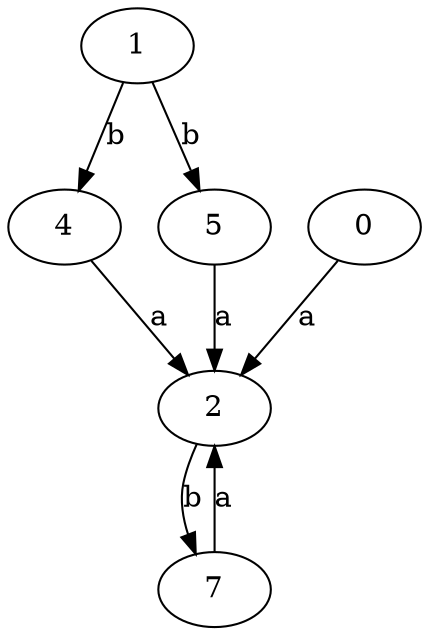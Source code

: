 strict digraph  {
2;
4;
5;
7;
0;
1;
2 -> 7  [label=b];
4 -> 2  [label=a];
5 -> 2  [label=a];
7 -> 2  [label=a];
0 -> 2  [label=a];
1 -> 4  [label=b];
1 -> 5  [label=b];
}

